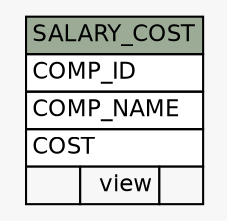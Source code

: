 // dot 2.38.0 on Linux 4.10.0-38-generic
// SchemaSpy rev 590
digraph "SALARY_COST" {
  graph [
    rankdir="RL"
    bgcolor="#f7f7f7"
    nodesep="0.18"
    ranksep="0.46"
    fontname="Helvetica"
    fontsize="11"
  ];
  node [
    fontname="Helvetica"
    fontsize="11"
    shape="plaintext"
  ];
  edge [
    arrowsize="0.8"
  ];
  "SALARY_COST" [
    label=<
    <TABLE BORDER="0" CELLBORDER="1" CELLSPACING="0" BGCOLOR="#ffffff">
      <TR><TD COLSPAN="3" BGCOLOR="#9bab96" ALIGN="CENTER">SALARY_COST</TD></TR>
      <TR><TD PORT="COMP_ID" COLSPAN="3" ALIGN="LEFT">COMP_ID</TD></TR>
      <TR><TD PORT="COMP_NAME" COLSPAN="3" ALIGN="LEFT">COMP_NAME</TD></TR>
      <TR><TD PORT="COST" COLSPAN="3" ALIGN="LEFT">COST</TD></TR>
      <TR><TD ALIGN="LEFT" BGCOLOR="#f7f7f7">  </TD><TD ALIGN="RIGHT" BGCOLOR="#f7f7f7">view</TD><TD ALIGN="RIGHT" BGCOLOR="#f7f7f7">  </TD></TR>
    </TABLE>>
    URL="tables/SALARY_COST.html"
    tooltip="SALARY_COST"
  ];
}
